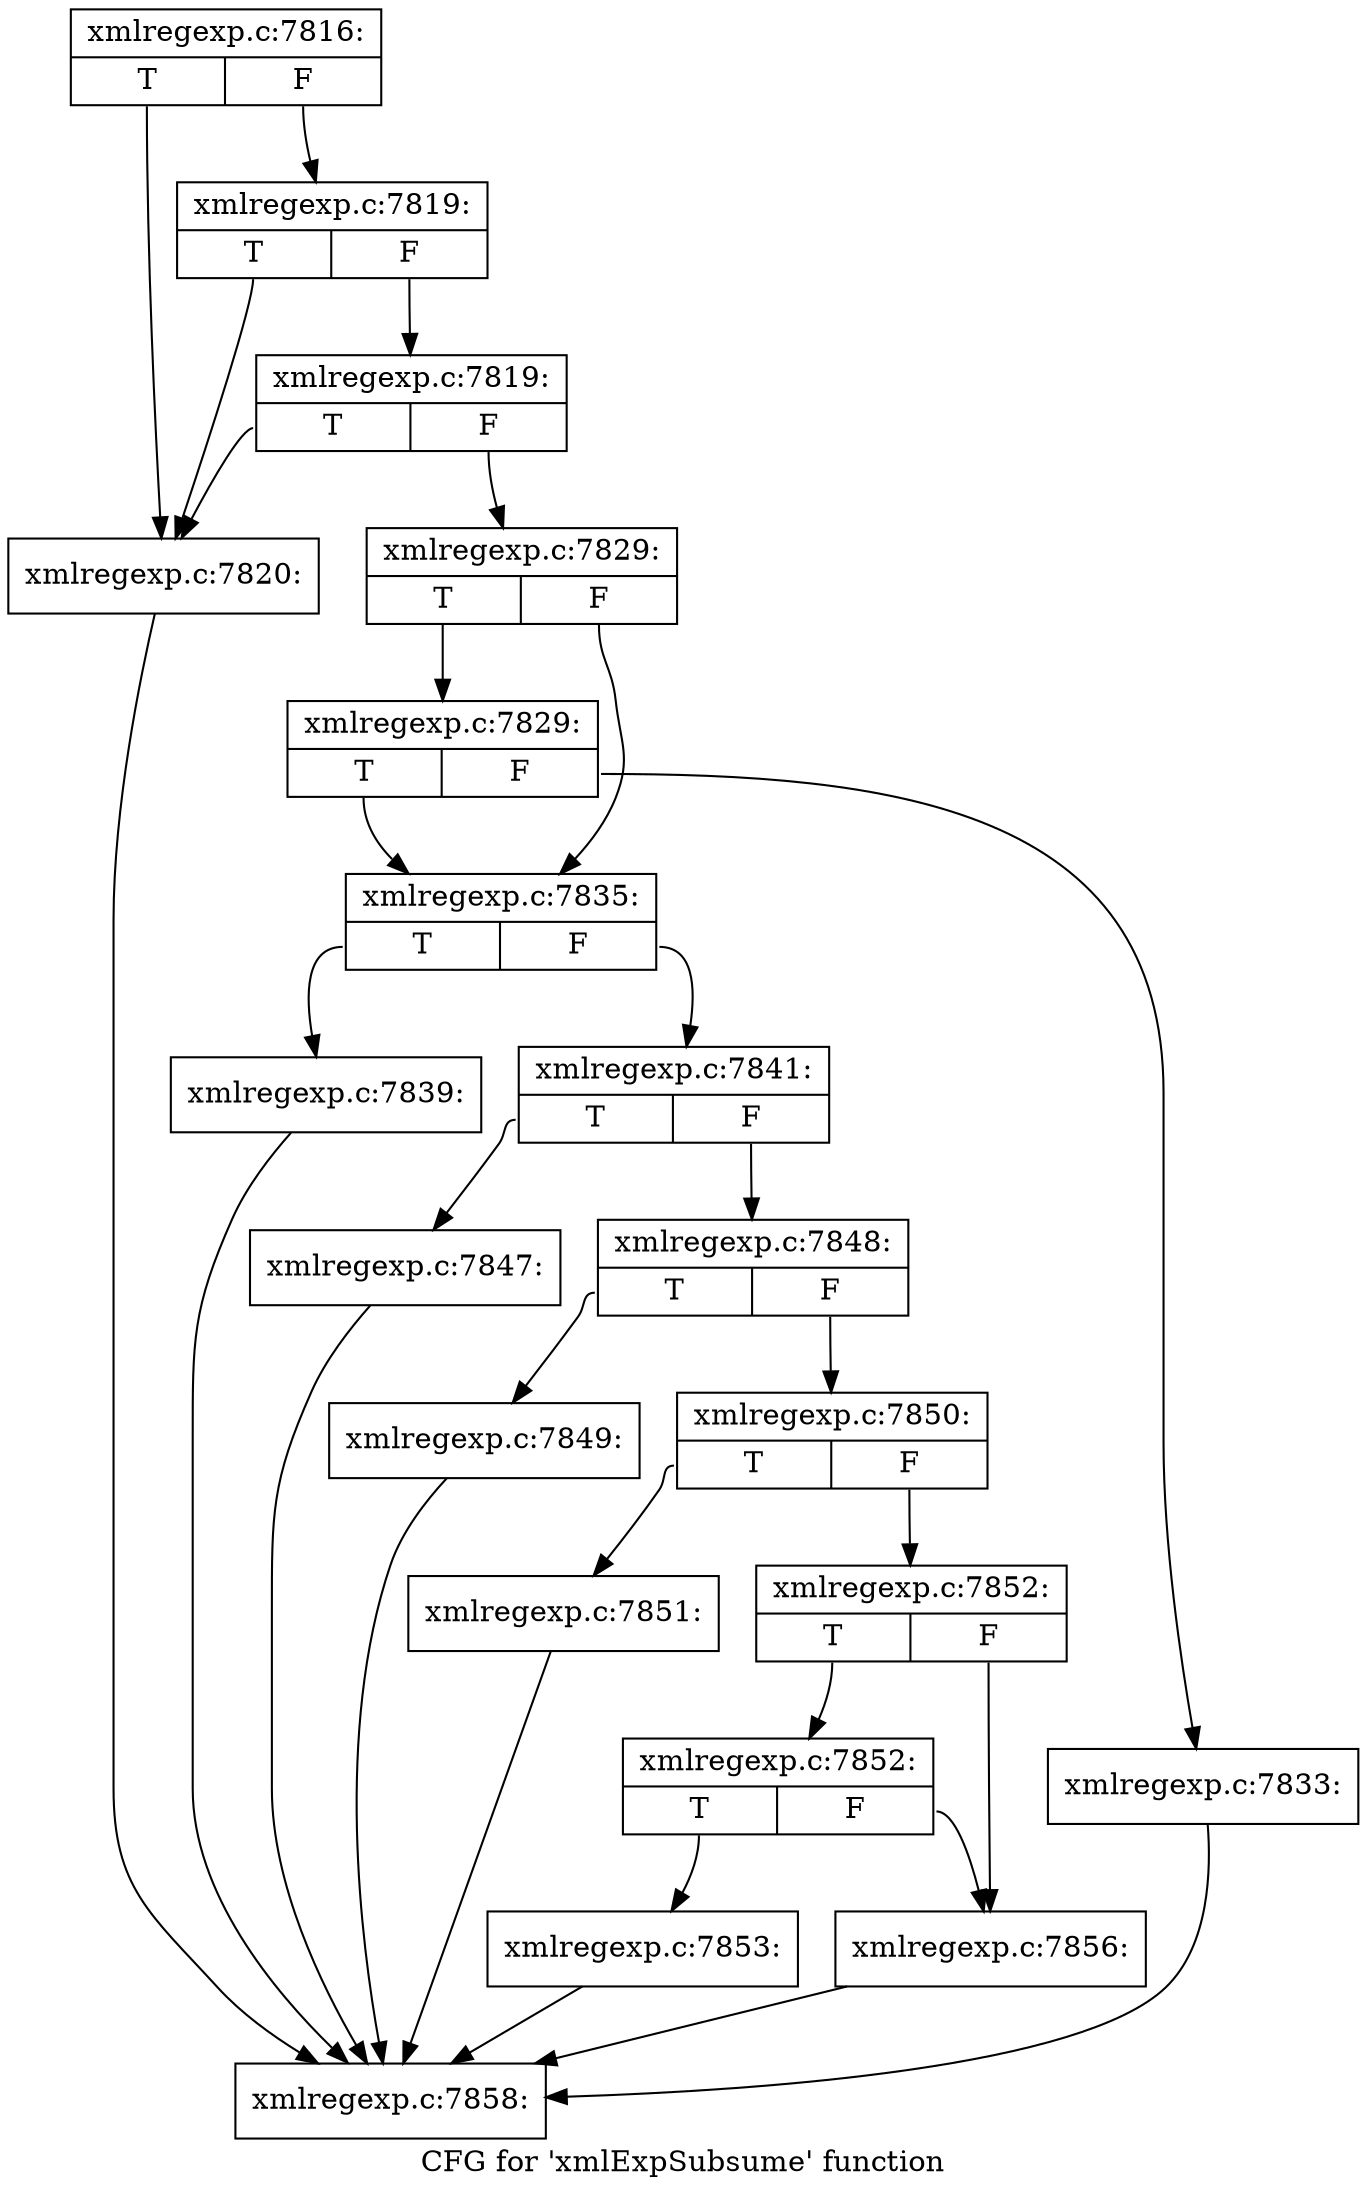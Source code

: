 digraph "CFG for 'xmlExpSubsume' function" {
	label="CFG for 'xmlExpSubsume' function";

	Node0x563d9d6aa810 [shape=record,label="{xmlregexp.c:7816:|{<s0>T|<s1>F}}"];
	Node0x563d9d6aa810:s0 -> Node0x563d9d6ae6f0;
	Node0x563d9d6aa810:s1 -> Node0x563d9d6ae810;
	Node0x563d9d6ae810 [shape=record,label="{xmlregexp.c:7819:|{<s0>T|<s1>F}}"];
	Node0x563d9d6ae810:s0 -> Node0x563d9d6ae6f0;
	Node0x563d9d6ae810:s1 -> Node0x563d9d6ae790;
	Node0x563d9d6ae790 [shape=record,label="{xmlregexp.c:7819:|{<s0>T|<s1>F}}"];
	Node0x563d9d6ae790:s0 -> Node0x563d9d6ae6f0;
	Node0x563d9d6ae790:s1 -> Node0x563d9d6ae740;
	Node0x563d9d6ae6f0 [shape=record,label="{xmlregexp.c:7820:}"];
	Node0x563d9d6ae6f0 -> Node0x563d9d395560;
	Node0x563d9d6ae740 [shape=record,label="{xmlregexp.c:7829:|{<s0>T|<s1>F}}"];
	Node0x563d9d6ae740:s0 -> Node0x563d9d6af1d0;
	Node0x563d9d6ae740:s1 -> Node0x563d9d6af180;
	Node0x563d9d6af1d0 [shape=record,label="{xmlregexp.c:7829:|{<s0>T|<s1>F}}"];
	Node0x563d9d6af1d0:s0 -> Node0x563d9d6af180;
	Node0x563d9d6af1d0:s1 -> Node0x563d9d6af130;
	Node0x563d9d6af130 [shape=record,label="{xmlregexp.c:7833:}"];
	Node0x563d9d6af130 -> Node0x563d9d395560;
	Node0x563d9d6af180 [shape=record,label="{xmlregexp.c:7835:|{<s0>T|<s1>F}}"];
	Node0x563d9d6af180:s0 -> Node0x563d9d6afb50;
	Node0x563d9d6af180:s1 -> Node0x563d9d6afba0;
	Node0x563d9d6afb50 [shape=record,label="{xmlregexp.c:7839:}"];
	Node0x563d9d6afb50 -> Node0x563d9d395560;
	Node0x563d9d6afba0 [shape=record,label="{xmlregexp.c:7841:|{<s0>T|<s1>F}}"];
	Node0x563d9d6afba0:s0 -> Node0x563d9d6b0540;
	Node0x563d9d6afba0:s1 -> Node0x563d9d6b0590;
	Node0x563d9d6b0540 [shape=record,label="{xmlregexp.c:7847:}"];
	Node0x563d9d6b0540 -> Node0x563d9d395560;
	Node0x563d9d6b0590 [shape=record,label="{xmlregexp.c:7848:|{<s0>T|<s1>F}}"];
	Node0x563d9d6b0590:s0 -> Node0x563d9d6b0a50;
	Node0x563d9d6b0590:s1 -> Node0x563d9d6b0aa0;
	Node0x563d9d6b0a50 [shape=record,label="{xmlregexp.c:7849:}"];
	Node0x563d9d6b0a50 -> Node0x563d9d395560;
	Node0x563d9d6b0aa0 [shape=record,label="{xmlregexp.c:7850:|{<s0>T|<s1>F}}"];
	Node0x563d9d6b0aa0:s0 -> Node0x563d9d6b0f90;
	Node0x563d9d6b0aa0:s1 -> Node0x563d9d6b0fe0;
	Node0x563d9d6b0f90 [shape=record,label="{xmlregexp.c:7851:}"];
	Node0x563d9d6b0f90 -> Node0x563d9d395560;
	Node0x563d9d6b0fe0 [shape=record,label="{xmlregexp.c:7852:|{<s0>T|<s1>F}}"];
	Node0x563d9d6b0fe0:s0 -> Node0x563d9d6b1570;
	Node0x563d9d6b0fe0:s1 -> Node0x563d9d6b1520;
	Node0x563d9d6b1570 [shape=record,label="{xmlregexp.c:7852:|{<s0>T|<s1>F}}"];
	Node0x563d9d6b1570:s0 -> Node0x563d9d6b14d0;
	Node0x563d9d6b1570:s1 -> Node0x563d9d6b1520;
	Node0x563d9d6b14d0 [shape=record,label="{xmlregexp.c:7853:}"];
	Node0x563d9d6b14d0 -> Node0x563d9d395560;
	Node0x563d9d6b1520 [shape=record,label="{xmlregexp.c:7856:}"];
	Node0x563d9d6b1520 -> Node0x563d9d395560;
	Node0x563d9d395560 [shape=record,label="{xmlregexp.c:7858:}"];
}

